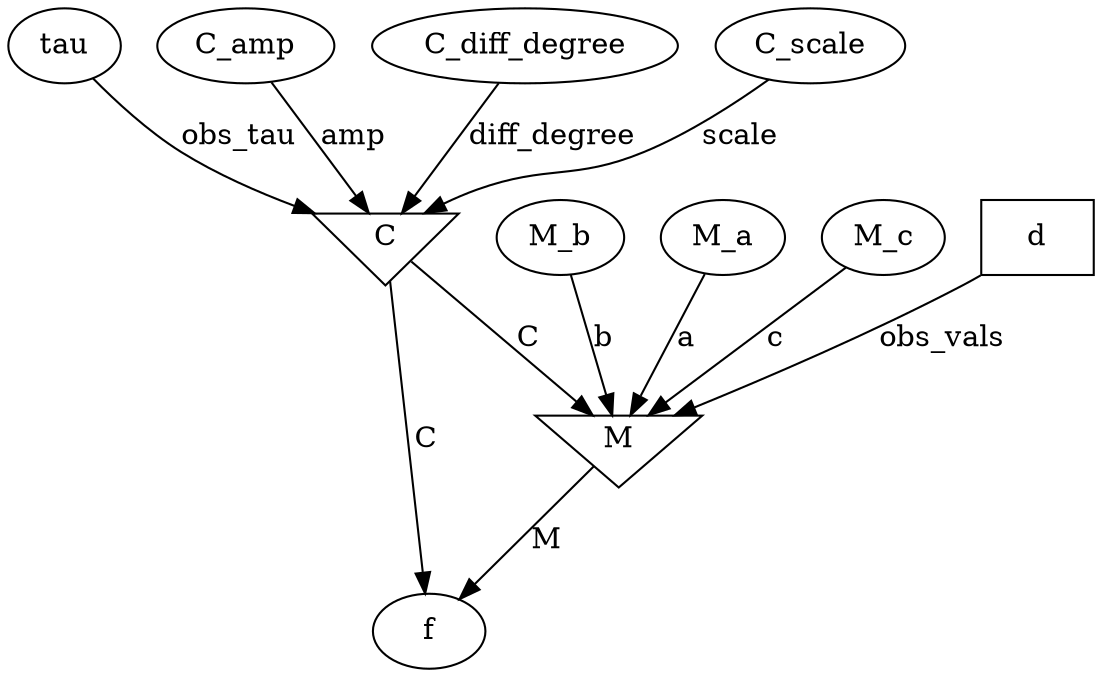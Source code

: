 digraph G {
"d" [shape=box];
"tau";
"M_b";
"M_a";
"C_amp";
"M_c";
"C_diff_degree";
"f";
"C_scale";
"C" [shape=invtriangle];
"M" [shape=invtriangle];
"M_a" -> "M" [label=a];
"C" -> "M" [label=C];
"M_b" -> "M" [label=b];
"M_c" -> "M" [label=c];
"d" -> "M" [label=obs_vals];
"C" -> "f" [label=C];
"M" -> "f" [label=M];
"tau" -> "C" [label=obs_tau];
"C_diff_degree" -> "C" [label=diff_degree];
"C_scale" -> "C" [label=scale];
"C_amp" -> "C" [label=amp];
}
